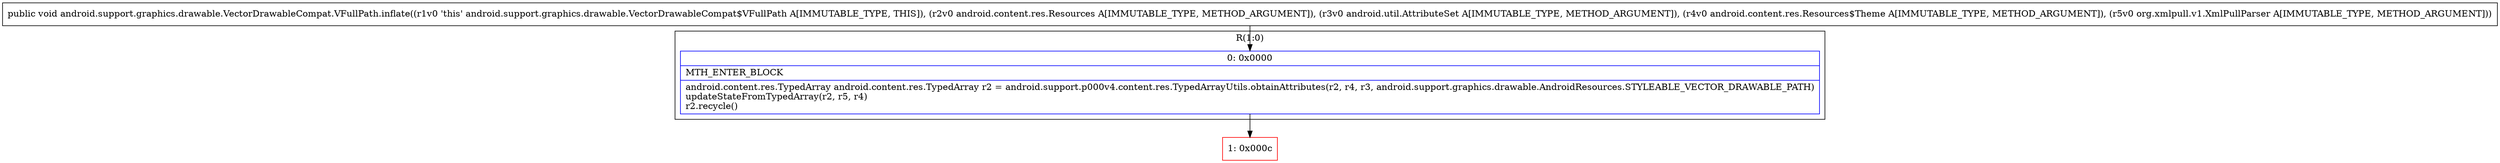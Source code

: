 digraph "CFG forandroid.support.graphics.drawable.VectorDrawableCompat.VFullPath.inflate(Landroid\/content\/res\/Resources;Landroid\/util\/AttributeSet;Landroid\/content\/res\/Resources$Theme;Lorg\/xmlpull\/v1\/XmlPullParser;)V" {
subgraph cluster_Region_1257046171 {
label = "R(1:0)";
node [shape=record,color=blue];
Node_0 [shape=record,label="{0\:\ 0x0000|MTH_ENTER_BLOCK\l|android.content.res.TypedArray android.content.res.TypedArray r2 = android.support.p000v4.content.res.TypedArrayUtils.obtainAttributes(r2, r4, r3, android.support.graphics.drawable.AndroidResources.STYLEABLE_VECTOR_DRAWABLE_PATH)\lupdateStateFromTypedArray(r2, r5, r4)\lr2.recycle()\l}"];
}
Node_1 [shape=record,color=red,label="{1\:\ 0x000c}"];
MethodNode[shape=record,label="{public void android.support.graphics.drawable.VectorDrawableCompat.VFullPath.inflate((r1v0 'this' android.support.graphics.drawable.VectorDrawableCompat$VFullPath A[IMMUTABLE_TYPE, THIS]), (r2v0 android.content.res.Resources A[IMMUTABLE_TYPE, METHOD_ARGUMENT]), (r3v0 android.util.AttributeSet A[IMMUTABLE_TYPE, METHOD_ARGUMENT]), (r4v0 android.content.res.Resources$Theme A[IMMUTABLE_TYPE, METHOD_ARGUMENT]), (r5v0 org.xmlpull.v1.XmlPullParser A[IMMUTABLE_TYPE, METHOD_ARGUMENT])) }"];
MethodNode -> Node_0;
Node_0 -> Node_1;
}

